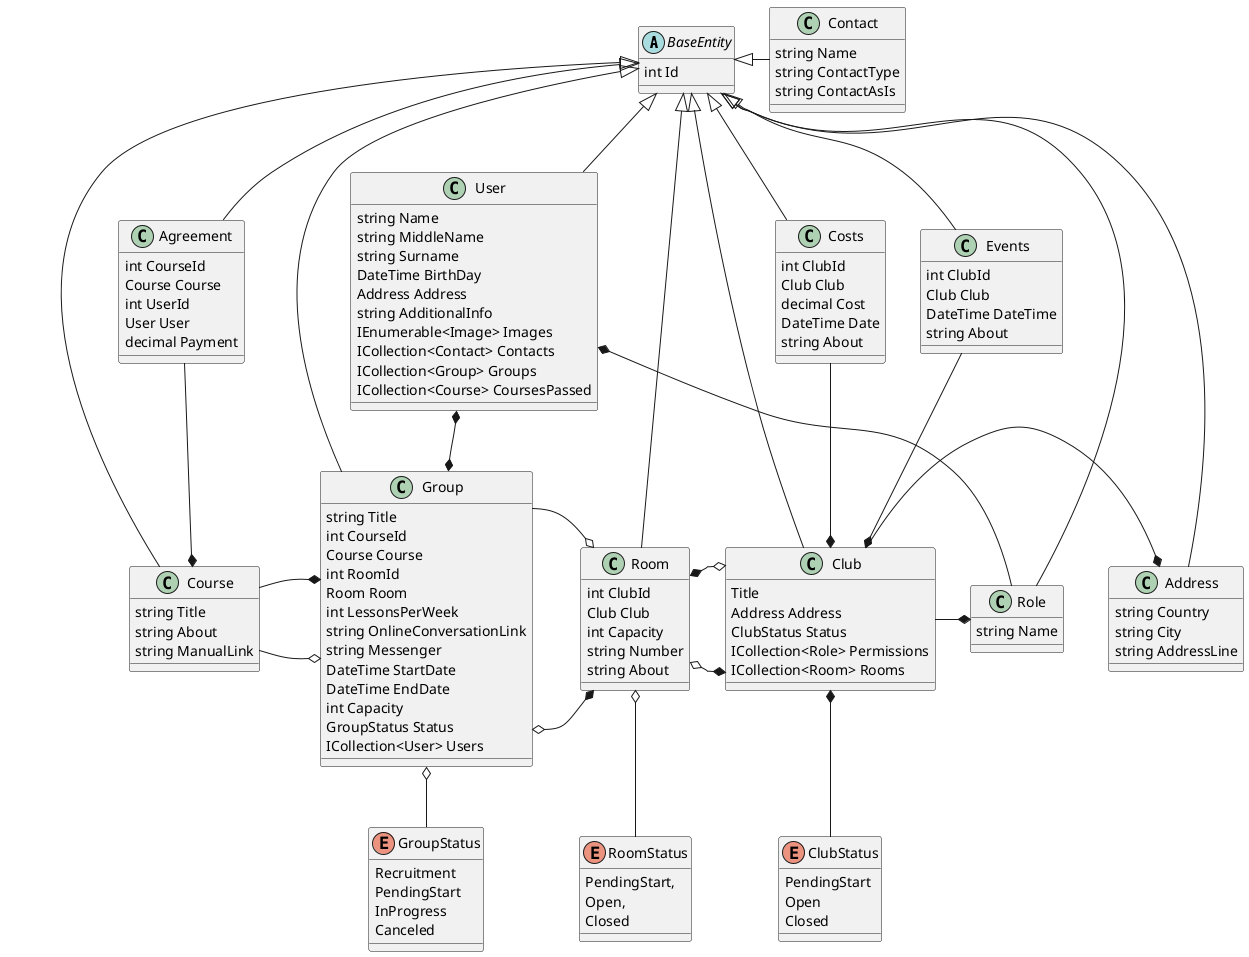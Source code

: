 @startuml
'https://plantuml.com/class-diagram

abstract class BaseEntity
class Address
class Agreement
class Club
class Contact
class Costs
class Course
class Events
class Group
class Room
class User
class Role

BaseEntity <|-- Address
BaseEntity <|-- User
BaseEntity <|-- Role
BaseEntity <|-- Agreement
BaseEntity <|-- Club
BaseEntity <|- Contact
BaseEntity <|-- Costs
BaseEntity <|--- Course
BaseEntity <|-- Events
BaseEntity <|--- Group
BaseEntity <|-- Room

Agreement -* Course
Club -* Address
Club *-- ClubStatus 
Club *-o Room
Costs -* Club
Course -o Group
Events -* Club
Group *- Course
Group o-* Room
Group o-- GroupStatus
Room *-o Club
Room o- Group
Room o-- RoomStatus
User *--* Group
User *- Role
Club -* Role

abstract class BaseEntity {
int Id
}

class Role{
string Name
}

class Address {
string Country
string City
string AddressLine
}

class Agreement {
int CourseId
Course Course
int UserId 
User User
decimal Payment
}

class Club {
Title
Address Address
ClubStatus Status
ICollection<Role> Permissions
ICollection<Room> Rooms 
}

class Contact {
string Name 
string ContactType 
string ContactAsIs 
}

class Costs {
int ClubId 
Club Club 
decimal Cost 
DateTime Date 
string About 
}

class Course {
string Title 
string About 
string ManualLink 
}

class Events {
int ClubId 
Club Club 
DateTime DateTime 
string About 
}

class Group {
string Title 
int CourseId 
Course Course 
int RoomId 
Room Room 
int LessonsPerWeek 
string OnlineConversationLink 
string Messenger 
DateTime StartDate 
DateTime EndDate 
int Capacity 
GroupStatus Status 
ICollection<User> Users
}


class Room {
int ClubId 
Club Club 
int Capacity 
string Number 
string About 
}

enum ClubStatus {
PendingStart
Open
Closed
}

enum GroupStatus {
Recruitment
PendingStart
InProgress
Canceled
}

enum RoomStatus {
PendingStart,
Open,
Closed
}

class User {
string Name 
string MiddleName 
string Surname 
DateTime BirthDay 
Address Address 
string AdditionalInfo 
IEnumerable<Image> Images
ICollection<Contact> Contacts
ICollection<Group> Groups
ICollection<Course> CoursesPassed
}

@enduml